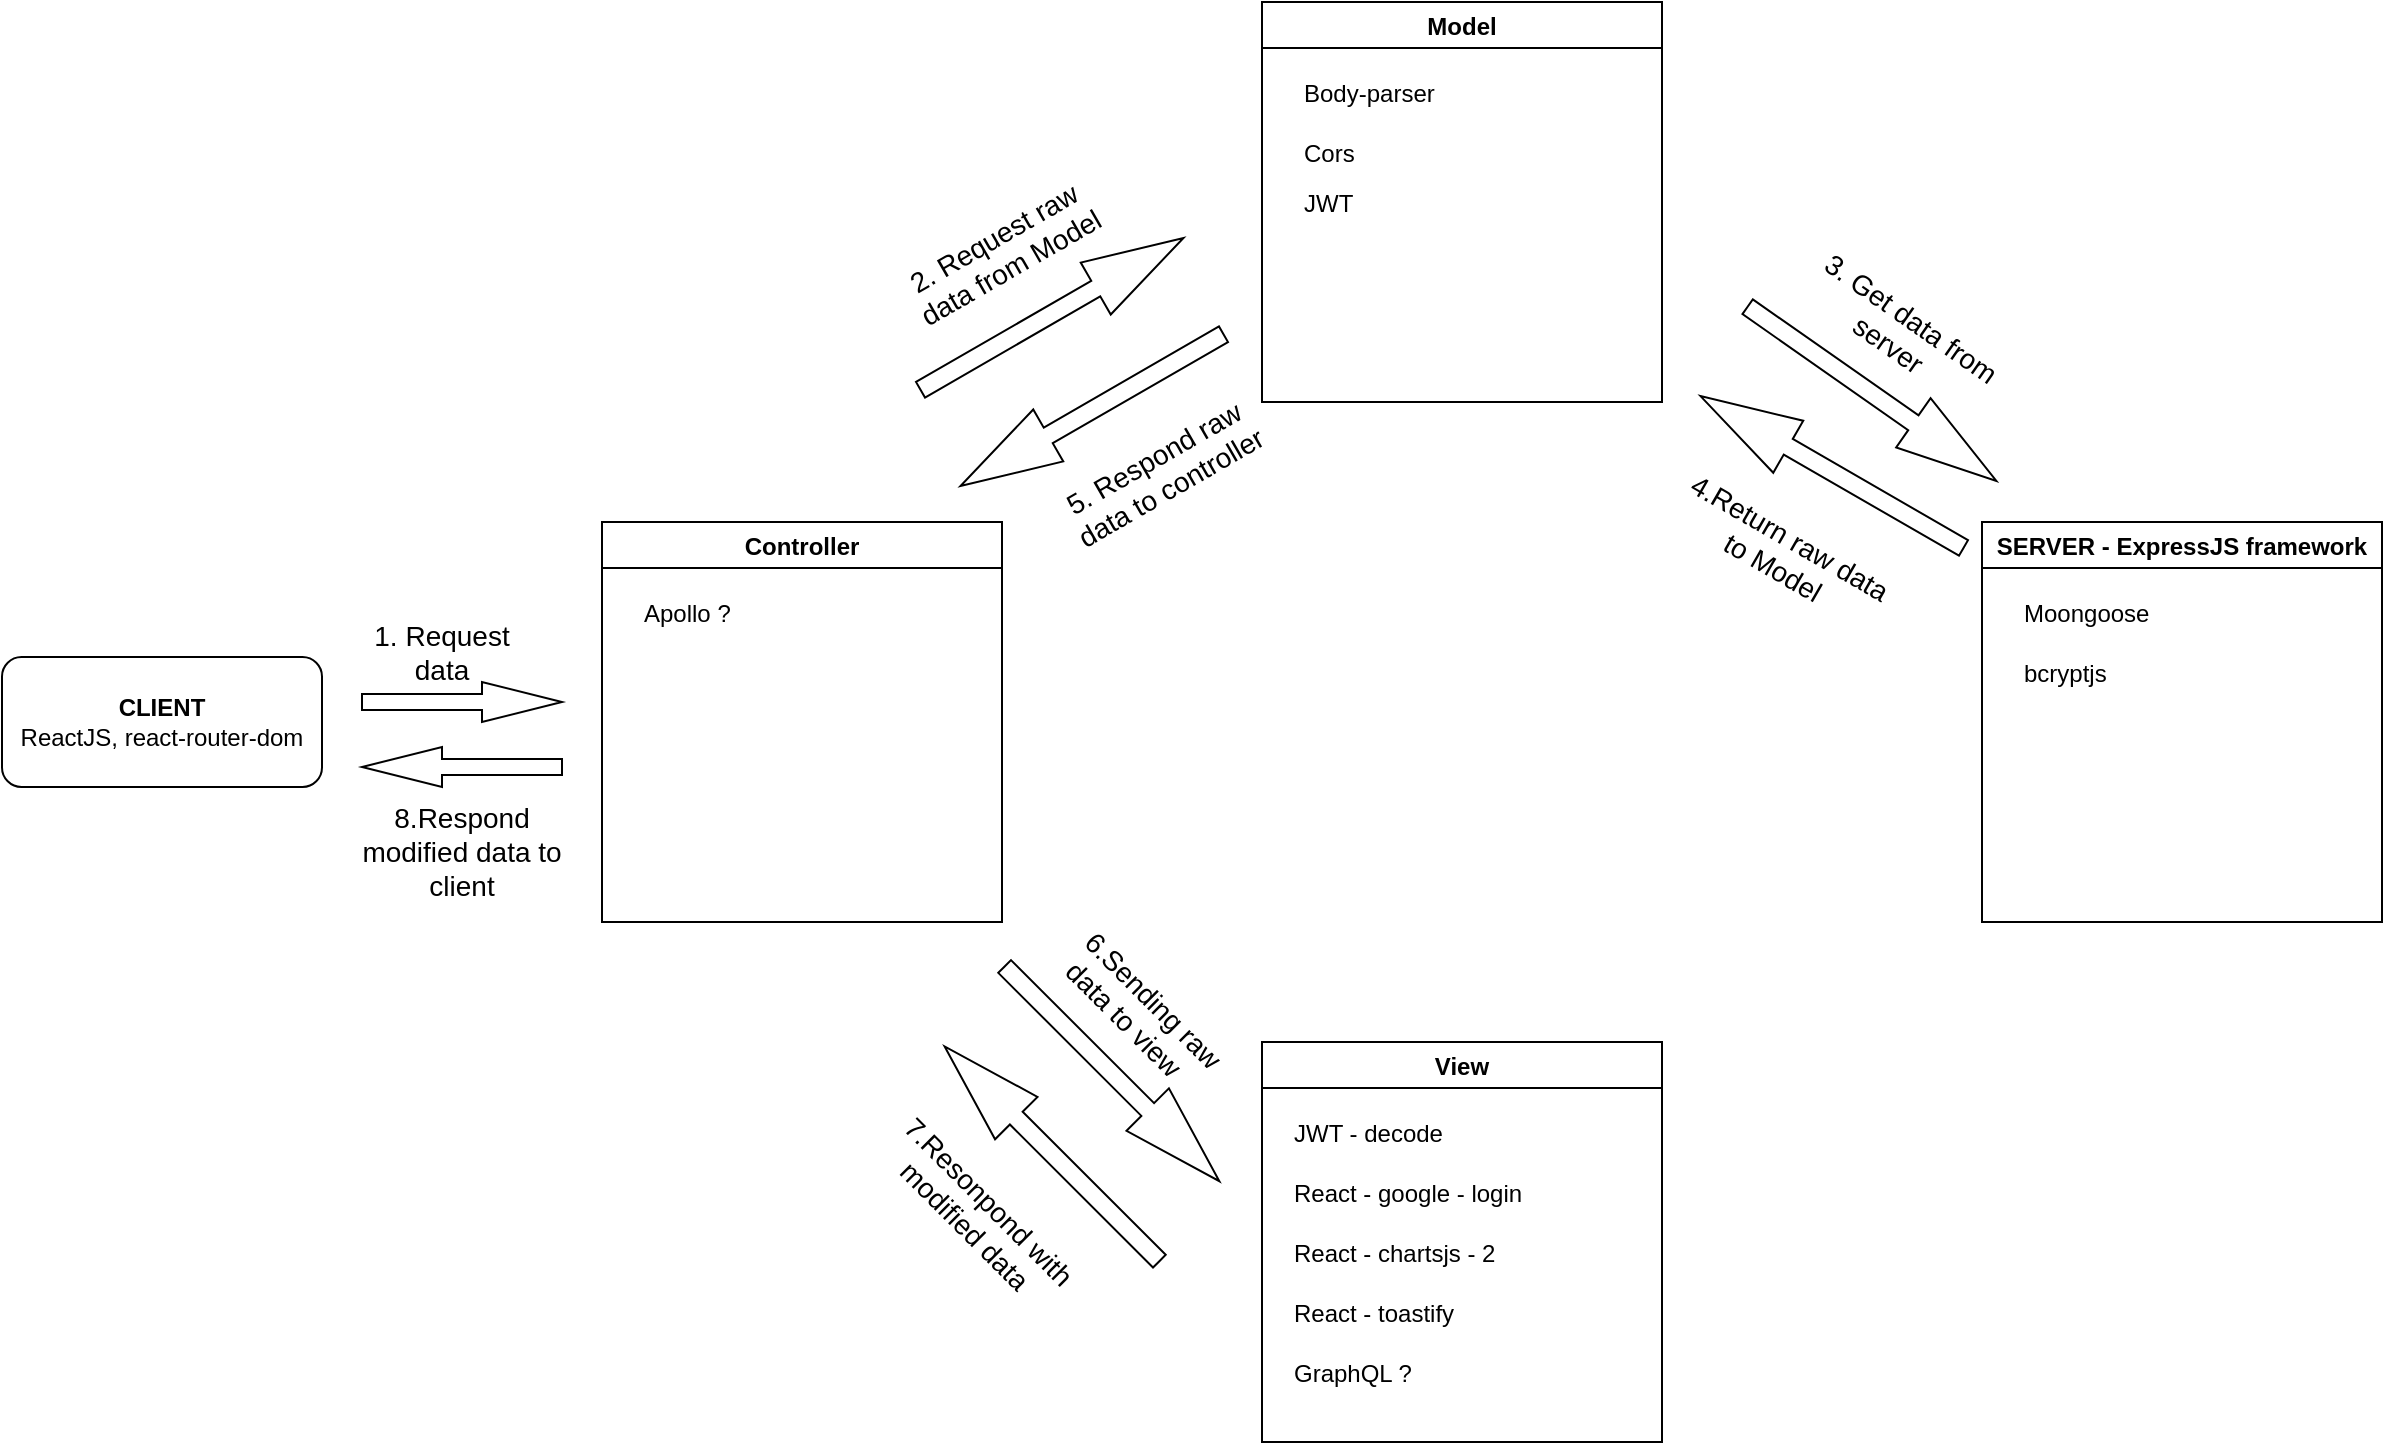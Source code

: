 <mxfile version="15.5.7" type="github">
  <diagram id="mBfj8Z1WwXOkY7Xo1tF7" name="Page-1">
    <mxGraphModel dx="941" dy="1140" grid="1" gridSize="10" guides="1" tooltips="1" connect="1" arrows="1" fold="1" page="1" pageScale="1" pageWidth="850" pageHeight="1100" math="0" shadow="0">
      <root>
        <mxCell id="0" />
        <mxCell id="1" parent="0" />
        <mxCell id="fSmmvaD_VFtoIKGgGKEK-11" value="&lt;b&gt;CLIENT&lt;/b&gt;&lt;br&gt;ReactJS, react-router-dom" style="rounded=1;whiteSpace=wrap;html=1;" vertex="1" parent="1">
          <mxGeometry x="10" y="337.5" width="160" height="65" as="geometry" />
        </mxCell>
        <mxCell id="fSmmvaD_VFtoIKGgGKEK-13" value="Controller" style="swimlane;align=center;" vertex="1" parent="1">
          <mxGeometry x="310" y="270" width="200" height="200" as="geometry" />
        </mxCell>
        <mxCell id="fSmmvaD_VFtoIKGgGKEK-23" value="Apollo ?" style="text;strokeColor=none;fillColor=none;align=left;verticalAlign=middle;spacingLeft=4;spacingRight=4;overflow=hidden;points=[[0,0.5],[1,0.5]];portConstraint=eastwest;rotatable=0;" vertex="1" parent="fSmmvaD_VFtoIKGgGKEK-13">
          <mxGeometry x="15" y="30" width="170" height="30" as="geometry" />
        </mxCell>
        <mxCell id="fSmmvaD_VFtoIKGgGKEK-14" value="Model" style="swimlane;align=center;" vertex="1" parent="1">
          <mxGeometry x="640" y="10" width="200" height="200" as="geometry" />
        </mxCell>
        <mxCell id="fSmmvaD_VFtoIKGgGKEK-25" value="Body-parser" style="text;strokeColor=none;fillColor=none;align=left;verticalAlign=middle;spacingLeft=4;spacingRight=4;overflow=hidden;points=[[0,0.5],[1,0.5]];portConstraint=eastwest;rotatable=0;" vertex="1" parent="fSmmvaD_VFtoIKGgGKEK-14">
          <mxGeometry x="15" y="30" width="170" height="30" as="geometry" />
        </mxCell>
        <mxCell id="fSmmvaD_VFtoIKGgGKEK-27" value="Cors" style="text;strokeColor=none;fillColor=none;align=left;verticalAlign=middle;spacingLeft=4;spacingRight=4;overflow=hidden;points=[[0,0.5],[1,0.5]];portConstraint=eastwest;rotatable=0;" vertex="1" parent="fSmmvaD_VFtoIKGgGKEK-14">
          <mxGeometry x="15" y="60" width="170" height="30" as="geometry" />
        </mxCell>
        <mxCell id="fSmmvaD_VFtoIKGgGKEK-28" value="JWT" style="text;strokeColor=none;fillColor=none;align=left;verticalAlign=middle;spacingLeft=4;spacingRight=4;overflow=hidden;points=[[0,0.5],[1,0.5]];portConstraint=eastwest;rotatable=0;" vertex="1" parent="fSmmvaD_VFtoIKGgGKEK-14">
          <mxGeometry x="15" y="85" width="170" height="30" as="geometry" />
        </mxCell>
        <mxCell id="fSmmvaD_VFtoIKGgGKEK-15" value="View" style="swimlane;align=center;startSize=23;" vertex="1" parent="1">
          <mxGeometry x="640" y="530" width="200" height="200" as="geometry" />
        </mxCell>
        <mxCell id="fSmmvaD_VFtoIKGgGKEK-16" value="JWT - decode" style="text;strokeColor=none;fillColor=none;align=left;verticalAlign=middle;spacingLeft=4;spacingRight=4;overflow=hidden;points=[[0,0.5],[1,0.5]];portConstraint=eastwest;rotatable=0;" vertex="1" parent="fSmmvaD_VFtoIKGgGKEK-15">
          <mxGeometry x="10" y="30" width="170" height="30" as="geometry" />
        </mxCell>
        <mxCell id="fSmmvaD_VFtoIKGgGKEK-19" value="React - google - login" style="text;strokeColor=none;fillColor=none;align=left;verticalAlign=middle;spacingLeft=4;spacingRight=4;overflow=hidden;points=[[0,0.5],[1,0.5]];portConstraint=eastwest;rotatable=0;" vertex="1" parent="fSmmvaD_VFtoIKGgGKEK-15">
          <mxGeometry x="10" y="60" width="170" height="30" as="geometry" />
        </mxCell>
        <mxCell id="fSmmvaD_VFtoIKGgGKEK-20" value="React - chartsjs - 2" style="text;strokeColor=none;fillColor=none;align=left;verticalAlign=middle;spacingLeft=4;spacingRight=4;overflow=hidden;points=[[0,0.5],[1,0.5]];portConstraint=eastwest;rotatable=0;" vertex="1" parent="fSmmvaD_VFtoIKGgGKEK-15">
          <mxGeometry x="10" y="90" width="170" height="30" as="geometry" />
        </mxCell>
        <mxCell id="fSmmvaD_VFtoIKGgGKEK-21" value="React - toastify" style="text;strokeColor=none;fillColor=none;align=left;verticalAlign=middle;spacingLeft=4;spacingRight=4;overflow=hidden;points=[[0,0.5],[1,0.5]];portConstraint=eastwest;rotatable=0;" vertex="1" parent="fSmmvaD_VFtoIKGgGKEK-15">
          <mxGeometry x="10" y="120" width="170" height="30" as="geometry" />
        </mxCell>
        <mxCell id="fSmmvaD_VFtoIKGgGKEK-22" value="GraphQL ?" style="text;strokeColor=none;fillColor=none;align=left;verticalAlign=middle;spacingLeft=4;spacingRight=4;overflow=hidden;points=[[0,0.5],[1,0.5]];portConstraint=eastwest;rotatable=0;" vertex="1" parent="fSmmvaD_VFtoIKGgGKEK-15">
          <mxGeometry x="10" y="150" width="170" height="30" as="geometry" />
        </mxCell>
        <mxCell id="fSmmvaD_VFtoIKGgGKEK-29" value="SERVER - ExpressJS framework" style="swimlane;align=center;" vertex="1" parent="1">
          <mxGeometry x="1000" y="270" width="200" height="200" as="geometry" />
        </mxCell>
        <mxCell id="fSmmvaD_VFtoIKGgGKEK-30" value="Moongoose" style="text;strokeColor=none;fillColor=none;align=left;verticalAlign=middle;spacingLeft=4;spacingRight=4;overflow=hidden;points=[[0,0.5],[1,0.5]];portConstraint=eastwest;rotatable=0;" vertex="1" parent="fSmmvaD_VFtoIKGgGKEK-29">
          <mxGeometry x="15" y="30" width="170" height="30" as="geometry" />
        </mxCell>
        <mxCell id="fSmmvaD_VFtoIKGgGKEK-31" value="bcryptjs" style="text;strokeColor=none;fillColor=none;align=left;verticalAlign=middle;spacingLeft=4;spacingRight=4;overflow=hidden;points=[[0,0.5],[1,0.5]];portConstraint=eastwest;rotatable=0;" vertex="1" parent="fSmmvaD_VFtoIKGgGKEK-29">
          <mxGeometry x="15" y="60" width="170" height="30" as="geometry" />
        </mxCell>
        <mxCell id="fSmmvaD_VFtoIKGgGKEK-34" value="&lt;font style=&quot;font-size: 14px&quot;&gt;1. Request data&lt;/font&gt;" style="text;html=1;strokeColor=none;fillColor=none;align=center;verticalAlign=middle;whiteSpace=wrap;rounded=0;" vertex="1" parent="1">
          <mxGeometry x="180" y="320" width="100" height="30" as="geometry" />
        </mxCell>
        <mxCell id="fSmmvaD_VFtoIKGgGKEK-35" value="&lt;font style=&quot;font-size: 14px&quot;&gt;8.Respond modified data to client&lt;/font&gt;" style="text;html=1;strokeColor=none;fillColor=none;align=center;verticalAlign=middle;whiteSpace=wrap;rounded=0;" vertex="1" parent="1">
          <mxGeometry x="180" y="420" width="120" height="30" as="geometry" />
        </mxCell>
        <mxCell id="fSmmvaD_VFtoIKGgGKEK-37" value="" style="html=1;shadow=0;dashed=0;align=center;verticalAlign=middle;shape=mxgraph.arrows2.arrow;dy=0.6;dx=40;notch=0;" vertex="1" parent="1">
          <mxGeometry x="190" y="350" width="100" height="20" as="geometry" />
        </mxCell>
        <mxCell id="fSmmvaD_VFtoIKGgGKEK-38" value="" style="html=1;shadow=0;dashed=0;align=center;verticalAlign=middle;shape=mxgraph.arrows2.arrow;dy=0.6;dx=40;flipH=1;notch=0;" vertex="1" parent="1">
          <mxGeometry x="190" y="382.5" width="100" height="20" as="geometry" />
        </mxCell>
        <mxCell id="fSmmvaD_VFtoIKGgGKEK-40" value="&lt;font style=&quot;font-size: 14px&quot;&gt;2. Request raw data from Model&lt;/font&gt;" style="text;html=1;strokeColor=none;fillColor=none;align=center;verticalAlign=middle;whiteSpace=wrap;rounded=0;rotation=-30;" vertex="1" parent="1">
          <mxGeometry x="450" y="120" width="120" height="30" as="geometry" />
        </mxCell>
        <mxCell id="fSmmvaD_VFtoIKGgGKEK-41" value="&lt;font style=&quot;font-size: 14px&quot;&gt;5. Respond raw data to controller&lt;/font&gt;" style="text;html=1;strokeColor=none;fillColor=none;align=center;verticalAlign=middle;whiteSpace=wrap;rounded=0;rotation=-30;" vertex="1" parent="1">
          <mxGeometry x="530" y="230.0" width="120" height="30" as="geometry" />
        </mxCell>
        <mxCell id="fSmmvaD_VFtoIKGgGKEK-48" value="" style="html=1;shadow=0;dashed=0;align=center;verticalAlign=middle;shape=mxgraph.arrows2.arrow;dy=0.7;dx=50.66;direction=north;notch=0;rotation=60;" vertex="1" parent="1">
          <mxGeometry x="520" y="90" width="30" height="151.83" as="geometry" />
        </mxCell>
        <mxCell id="fSmmvaD_VFtoIKGgGKEK-49" value="" style="html=1;shadow=0;dashed=0;align=center;verticalAlign=middle;shape=mxgraph.arrows2.arrow;dy=0.7;dx=50.66;direction=north;notch=0;rotation=-120;" vertex="1" parent="1">
          <mxGeometry x="540" y="138.17" width="30" height="151.83" as="geometry" />
        </mxCell>
        <mxCell id="fSmmvaD_VFtoIKGgGKEK-50" value="" style="html=1;shadow=0;dashed=0;align=center;verticalAlign=middle;shape=mxgraph.arrows2.arrow;dy=0.7;dx=50.66;direction=north;notch=0;rotation=135;" vertex="1" parent="1">
          <mxGeometry x="550" y="470" width="30" height="151.83" as="geometry" />
        </mxCell>
        <mxCell id="fSmmvaD_VFtoIKGgGKEK-51" value="" style="html=1;shadow=0;dashed=0;align=center;verticalAlign=middle;shape=mxgraph.arrows2.arrow;dy=0.7;dx=50.66;direction=north;notch=0;rotation=-45;" vertex="1" parent="1">
          <mxGeometry x="520" y="510" width="30" height="151.83" as="geometry" />
        </mxCell>
        <mxCell id="fSmmvaD_VFtoIKGgGKEK-53" value="&lt;font style=&quot;font-size: 14px&quot;&gt;6.Sending raw data to view&amp;nbsp;&amp;nbsp;&lt;/font&gt;" style="text;html=1;strokeColor=none;fillColor=none;align=center;verticalAlign=middle;whiteSpace=wrap;rounded=0;rotation=45;" vertex="1" parent="1">
          <mxGeometry x="520" y="500" width="120" height="30" as="geometry" />
        </mxCell>
        <mxCell id="fSmmvaD_VFtoIKGgGKEK-54" value="&lt;font style=&quot;font-size: 14px&quot;&gt;7.Resonpond with modified data&lt;/font&gt;" style="text;html=1;strokeColor=none;fillColor=none;align=center;verticalAlign=middle;whiteSpace=wrap;rounded=0;rotation=45;" vertex="1" parent="1">
          <mxGeometry x="433.37" y="593.23" width="130" height="44.63" as="geometry" />
        </mxCell>
        <mxCell id="fSmmvaD_VFtoIKGgGKEK-55" value="" style="html=1;shadow=0;dashed=0;align=center;verticalAlign=middle;shape=mxgraph.arrows2.arrow;dy=0.7;dx=50.66;direction=north;notch=0;rotation=125;" vertex="1" parent="1">
          <mxGeometry x="930" y="130" width="30" height="151.83" as="geometry" />
        </mxCell>
        <mxCell id="fSmmvaD_VFtoIKGgGKEK-56" value="&lt;span style=&quot;font-size: 14px&quot;&gt;3. Get data from server&amp;nbsp;&lt;/span&gt;" style="text;html=1;strokeColor=none;fillColor=none;align=center;verticalAlign=middle;whiteSpace=wrap;rounded=0;rotation=35;" vertex="1" parent="1">
          <mxGeometry x="900" y="160" width="120" height="30" as="geometry" />
        </mxCell>
        <mxCell id="fSmmvaD_VFtoIKGgGKEK-58" value="" style="html=1;shadow=0;dashed=0;align=center;verticalAlign=middle;shape=mxgraph.arrows2.arrow;dy=0.7;dx=50.66;direction=north;notch=0;rotation=-60;" vertex="1" parent="1">
          <mxGeometry x="910" y="169.09" width="30" height="151.83" as="geometry" />
        </mxCell>
        <mxCell id="fSmmvaD_VFtoIKGgGKEK-60" value="&lt;span style=&quot;font-size: 14px&quot;&gt;4.Return raw data to Model&lt;/span&gt;" style="text;html=1;strokeColor=none;fillColor=none;align=center;verticalAlign=middle;whiteSpace=wrap;rounded=0;rotation=30;" vertex="1" parent="1">
          <mxGeometry x="840" y="270" width="120" height="30" as="geometry" />
        </mxCell>
      </root>
    </mxGraphModel>
  </diagram>
</mxfile>
